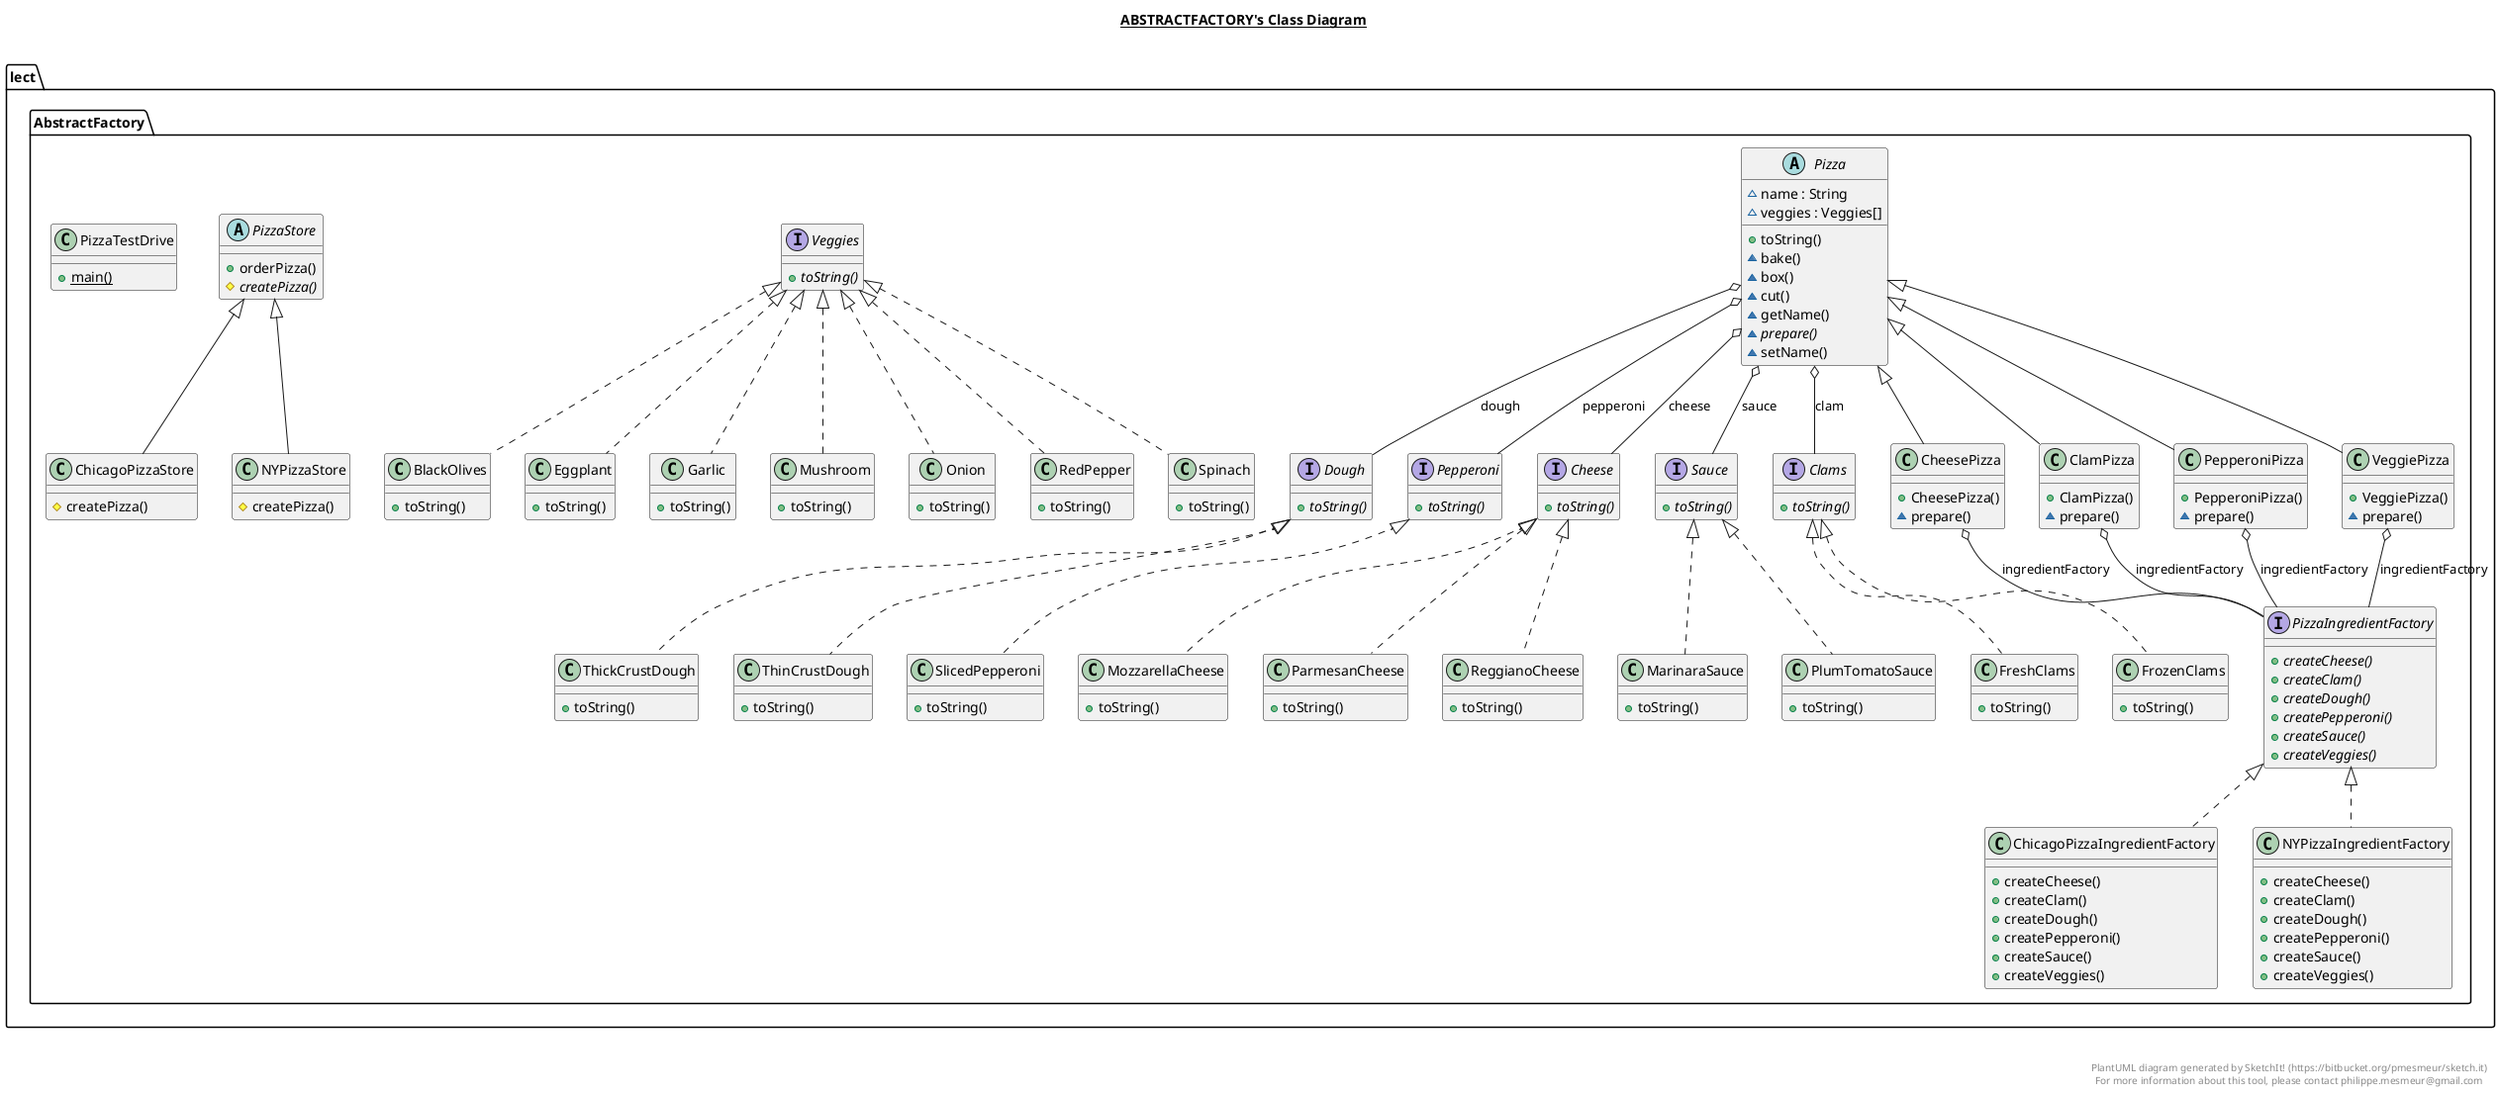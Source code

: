 @startuml

title __ABSTRACTFACTORY's Class Diagram__\n

  namespace lect.AbstractFactory {
    class lect.AbstractFactory.BlackOlives {
        + toString()
    }
  }
  

  namespace lect.AbstractFactory {
    interface lect.AbstractFactory.Cheese {
        {abstract} + toString()
    }
  }
  

  namespace lect.AbstractFactory {
    class lect.AbstractFactory.CheesePizza {
        + CheesePizza()
        ~ prepare()
    }
  }
  

  namespace lect.AbstractFactory {
    class lect.AbstractFactory.ChicagoPizzaIngredientFactory {
        + createCheese()
        + createClam()
        + createDough()
        + createPepperoni()
        + createSauce()
        + createVeggies()
    }
  }
  

  namespace lect.AbstractFactory {
    class lect.AbstractFactory.ChicagoPizzaStore {
        # createPizza()
    }
  }
  

  namespace lect.AbstractFactory {
    class lect.AbstractFactory.ClamPizza {
        + ClamPizza()
        ~ prepare()
    }
  }
  

  namespace lect.AbstractFactory {
    interface lect.AbstractFactory.Clams {
        {abstract} + toString()
    }
  }
  

  namespace lect.AbstractFactory {
    interface lect.AbstractFactory.Dough {
        {abstract} + toString()
    }
  }
  

  namespace lect.AbstractFactory {
    class lect.AbstractFactory.Eggplant {
        + toString()
    }
  }
  

  namespace lect.AbstractFactory {
    class lect.AbstractFactory.FreshClams {
        + toString()
    }
  }
  

  namespace lect.AbstractFactory {
    class lect.AbstractFactory.FrozenClams {
        + toString()
    }
  }
  

  namespace lect.AbstractFactory {
    class lect.AbstractFactory.Garlic {
        + toString()
    }
  }
  

  namespace lect.AbstractFactory {
    class lect.AbstractFactory.MarinaraSauce {
        + toString()
    }
  }
  

  namespace lect.AbstractFactory {
    class lect.AbstractFactory.MozzarellaCheese {
        + toString()
    }
  }
  

  namespace lect.AbstractFactory {
    class lect.AbstractFactory.Mushroom {
        + toString()
    }
  }
  

  namespace lect.AbstractFactory {
    class lect.AbstractFactory.NYPizzaIngredientFactory {
        + createCheese()
        + createClam()
        + createDough()
        + createPepperoni()
        + createSauce()
        + createVeggies()
    }
  }
  

  namespace lect.AbstractFactory {
    class lect.AbstractFactory.NYPizzaStore {
        # createPizza()
    }
  }
  

  namespace lect.AbstractFactory {
    class lect.AbstractFactory.Onion {
        + toString()
    }
  }
  

  namespace lect.AbstractFactory {
    class lect.AbstractFactory.ParmesanCheese {
        + toString()
    }
  }
  

  namespace lect.AbstractFactory {
    interface lect.AbstractFactory.Pepperoni {
        {abstract} + toString()
    }
  }
  

  namespace lect.AbstractFactory {
    class lect.AbstractFactory.PepperoniPizza {
        + PepperoniPizza()
        ~ prepare()
    }
  }
  

  namespace lect.AbstractFactory {
    abstract class lect.AbstractFactory.Pizza {
        ~ name : String
        ~ veggies : Veggies[]
        + toString()
        ~ bake()
        ~ box()
        ~ cut()
        ~ getName()
        {abstract} ~ prepare()
        ~ setName()
    }
  }
  

  namespace lect.AbstractFactory {
    interface lect.AbstractFactory.PizzaIngredientFactory {
        {abstract} + createCheese()
        {abstract} + createClam()
        {abstract} + createDough()
        {abstract} + createPepperoni()
        {abstract} + createSauce()
        {abstract} + createVeggies()
    }
  }
  

  namespace lect.AbstractFactory {
    abstract class lect.AbstractFactory.PizzaStore {
        + orderPizza()
        {abstract} # createPizza()
    }
  }
  

  namespace lect.AbstractFactory {
    class lect.AbstractFactory.PizzaTestDrive {
        {static} + main()
    }
  }
  

  namespace lect.AbstractFactory {
    class lect.AbstractFactory.PlumTomatoSauce {
        + toString()
    }
  }
  

  namespace lect.AbstractFactory {
    class lect.AbstractFactory.RedPepper {
        + toString()
    }
  }
  

  namespace lect.AbstractFactory {
    class lect.AbstractFactory.ReggianoCheese {
        + toString()
    }
  }
  

  namespace lect.AbstractFactory {
    interface lect.AbstractFactory.Sauce {
        {abstract} + toString()
    }
  }
  

  namespace lect.AbstractFactory {
    class lect.AbstractFactory.SlicedPepperoni {
        + toString()
    }
  }
  

  namespace lect.AbstractFactory {
    class lect.AbstractFactory.Spinach {
        + toString()
    }
  }
  

  namespace lect.AbstractFactory {
    class lect.AbstractFactory.ThickCrustDough {
        + toString()
    }
  }
  

  namespace lect.AbstractFactory {
    class lect.AbstractFactory.ThinCrustDough {
        + toString()
    }
  }
  

  namespace lect.AbstractFactory {
    class lect.AbstractFactory.VeggiePizza {
        + VeggiePizza()
        ~ prepare()
    }
  }
  

  namespace lect.AbstractFactory {
    interface lect.AbstractFactory.Veggies {
        {abstract} + toString()
    }
  }
  

  lect.AbstractFactory.BlackOlives .up.|> lect.AbstractFactory.Veggies
  lect.AbstractFactory.CheesePizza -up-|> lect.AbstractFactory.Pizza
  lect.AbstractFactory.CheesePizza o-- lect.AbstractFactory.PizzaIngredientFactory : ingredientFactory
  lect.AbstractFactory.ChicagoPizzaIngredientFactory .up.|> lect.AbstractFactory.PizzaIngredientFactory
  lect.AbstractFactory.ChicagoPizzaStore -up-|> lect.AbstractFactory.PizzaStore
  lect.AbstractFactory.ClamPizza -up-|> lect.AbstractFactory.Pizza
  lect.AbstractFactory.ClamPizza o-- lect.AbstractFactory.PizzaIngredientFactory : ingredientFactory
  lect.AbstractFactory.Eggplant .up.|> lect.AbstractFactory.Veggies
  lect.AbstractFactory.FreshClams .up.|> lect.AbstractFactory.Clams
  lect.AbstractFactory.FrozenClams .up.|> lect.AbstractFactory.Clams
  lect.AbstractFactory.Garlic .up.|> lect.AbstractFactory.Veggies
  lect.AbstractFactory.MarinaraSauce .up.|> lect.AbstractFactory.Sauce
  lect.AbstractFactory.MozzarellaCheese .up.|> lect.AbstractFactory.Cheese
  lect.AbstractFactory.Mushroom .up.|> lect.AbstractFactory.Veggies
  lect.AbstractFactory.NYPizzaIngredientFactory .up.|> lect.AbstractFactory.PizzaIngredientFactory
  lect.AbstractFactory.NYPizzaStore -up-|> lect.AbstractFactory.PizzaStore
  lect.AbstractFactory.Onion .up.|> lect.AbstractFactory.Veggies
  lect.AbstractFactory.ParmesanCheese .up.|> lect.AbstractFactory.Cheese
  lect.AbstractFactory.PepperoniPizza -up-|> lect.AbstractFactory.Pizza
  lect.AbstractFactory.PepperoniPizza o-- lect.AbstractFactory.PizzaIngredientFactory : ingredientFactory
  lect.AbstractFactory.Pizza o-- lect.AbstractFactory.Cheese : cheese
  lect.AbstractFactory.Pizza o-- lect.AbstractFactory.Clams : clam
  lect.AbstractFactory.Pizza o-- lect.AbstractFactory.Dough : dough
  lect.AbstractFactory.Pizza o-- lect.AbstractFactory.Pepperoni : pepperoni
  lect.AbstractFactory.Pizza o-- lect.AbstractFactory.Sauce : sauce
  lect.AbstractFactory.PlumTomatoSauce .up.|> lect.AbstractFactory.Sauce
  lect.AbstractFactory.RedPepper .up.|> lect.AbstractFactory.Veggies
  lect.AbstractFactory.ReggianoCheese .up.|> lect.AbstractFactory.Cheese
  lect.AbstractFactory.SlicedPepperoni .up.|> lect.AbstractFactory.Pepperoni
  lect.AbstractFactory.Spinach .up.|> lect.AbstractFactory.Veggies
  lect.AbstractFactory.ThickCrustDough .up.|> lect.AbstractFactory.Dough
  lect.AbstractFactory.ThinCrustDough .up.|> lect.AbstractFactory.Dough
  lect.AbstractFactory.VeggiePizza -up-|> lect.AbstractFactory.Pizza
  lect.AbstractFactory.VeggiePizza o-- lect.AbstractFactory.PizzaIngredientFactory : ingredientFactory


right footer


PlantUML diagram generated by SketchIt! (https://bitbucket.org/pmesmeur/sketch.it)
For more information about this tool, please contact philippe.mesmeur@gmail.com
endfooter

@enduml

